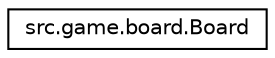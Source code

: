 digraph "Graphical Class Hierarchy"
{
  edge [fontname="Helvetica",fontsize="10",labelfontname="Helvetica",labelfontsize="10"];
  node [fontname="Helvetica",fontsize="10",shape=record];
  rankdir="LR";
  Node1 [label="src.game.board.Board",height=0.2,width=0.4,color="black", fillcolor="white", style="filled",URL="$classsrc_1_1game_1_1board_1_1Board.html"];
}
